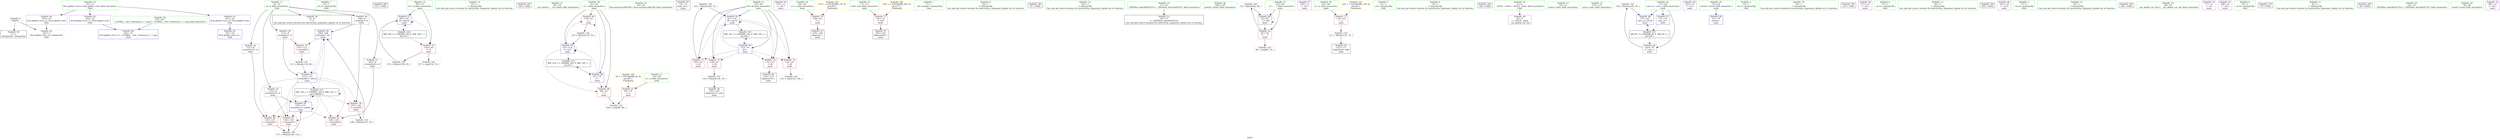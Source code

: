 digraph "SVFG" {
	label="SVFG";

	Node0x55f6f6e7b0a0 [shape=record,color=grey,label="{NodeID: 0\nNullPtr}"];
	Node0x55f6f6e7b0a0 -> Node0x55f6f6e91140[style=solid];
	Node0x55f6f6e7b0a0 -> Node0x55f6f6e94840[style=solid];
	Node0x55f6f6e94c80 [shape=record,color=blue,label="{NodeID: 90\n106\<--108\narrayidx\<--inc\nmain\n}"];
	Node0x55f6f6e94c80 -> Node0x55f6f6e94300[style=dashed];
	Node0x55f6f6e94c80 -> Node0x55f6f6e94d50[style=dashed];
	Node0x55f6f6e7b400 [shape=record,color=green,label="{NodeID: 7\n21\<--1\n.str.5\<--dummyObj\nGlob }"];
	Node0x55f6f6ea7fb0 [shape=record,color=black,label="{NodeID: 180\n103 = PHI()\n}"];
	Node0x55f6f6e919f0 [shape=record,color=blue,label="{NodeID: 97\n69\<--155\nQ\<--dec24\nmain\n}"];
	Node0x55f6f6e919f0 -> Node0x55f6f6e94090[style=dashed];
	Node0x55f6f6e919f0 -> Node0x55f6f6e919f0[style=dashed];
	Node0x55f6f6e919f0 -> Node0x55f6f6e9f690[style=dashed];
	Node0x55f6f6e8fcc0 [shape=record,color=green,label="{NodeID: 14\n93\<--1\n\<--dummyObj\nCan only get source location for instruction, argument, global var or function.}"];
	Node0x55f6f6ea8d80 [shape=record,color=black,label="{NodeID: 187\n169 = PHI()\n}"];
	Node0x55f6f6e901b0 [shape=record,color=green,label="{NodeID: 21\n38\<--39\n__cxa_atexit\<--__cxa_atexit_field_insensitive\n}"];
	Node0x55f6f6e90760 [shape=record,color=green,label="{NodeID: 28\n61\<--62\ni\<--i_field_insensitive\nmain\n}"];
	Node0x55f6f6e90760 -> Node0x55f6f6e93a10[style=solid];
	Node0x55f6f6e90760 -> Node0x55f6f6e93ae0[style=solid];
	Node0x55f6f6e90760 -> Node0x55f6f6e94bb0[style=solid];
	Node0x55f6f6e90760 -> Node0x55f6f6e94e20[style=solid];
	Node0x55f6f6e90d40 [shape=record,color=green,label="{NodeID: 35\n94\<--95\nllvm.memset.p0i8.i64\<--llvm.memset.p0i8.i64_field_insensitive\n}"];
	Node0x55f6f6e91440 [shape=record,color=black,label="{NodeID: 42\n52\<--74\nmain_ret\<--\nmain\n}"];
	Node0x55f6f6e97480 [shape=record,color=grey,label="{NodeID: 132\n119 = Binary(118, 76, )\n}"];
	Node0x55f6f6e97480 -> Node0x55f6f6e94e20[style=solid];
	Node0x55f6f6e92a10 [shape=record,color=purple,label="{NodeID: 49\n106\<--8\narrayidx\<--d\nmain\n}"];
	Node0x55f6f6e92a10 -> Node0x55f6f6e94230[style=solid];
	Node0x55f6f6e92a10 -> Node0x55f6f6e94c80[style=solid];
	Node0x55f6f6e925c0 [shape=record,color=grey,label="{NodeID: 139\n141 = Binary(140, 76, )\n}"];
	Node0x55f6f6e925c0 -> Node0x55f6f6e95090[style=solid];
	Node0x55f6f6e92fc0 [shape=record,color=purple,label="{NodeID: 56\n151\<--13\n\<--.str.1\nmain\n}"];
	Node0x55f6f6e935a0 [shape=record,color=purple,label="{NodeID: 63\n192\<--23\nllvm.global_ctors_1\<--llvm.global_ctors\nGlob }"];
	Node0x55f6f6e935a0 -> Node0x55f6f6e94740[style=solid];
	Node0x55f6f6e9f190 [shape=record,color=black,label="{NodeID: 153\nMR_16V_2 = PHI(MR_16V_4, MR_16V_1, )\npts\{68 \}\n}"];
	Node0x55f6f6e9f190 -> Node0x55f6f6e94ef0[style=dashed];
	Node0x55f6f6e93bb0 [shape=record,color=red,label="{NodeID: 70\n104\<--63\n\<--x\nmain\n}"];
	Node0x55f6f6e93bb0 -> Node0x55f6f6e91510[style=solid];
	Node0x55f6f6ea1270 [shape=record,color=yellow,style=double,label="{NodeID: 160\n8V_1 = ENCHI(MR_8V_0)\npts\{60 \}\nFun[main]}"];
	Node0x55f6f6ea1270 -> Node0x55f6f6e93940[style=dashed];
	Node0x55f6f6e94160 [shape=record,color=red,label="{NodeID: 77\n161\<--71\n\<--x26\nmain\n}"];
	Node0x55f6f6e94160 -> Node0x55f6f6e91850[style=solid];
	Node0x55f6f6e94740 [shape=record,color=blue,label="{NodeID: 84\n192\<--25\nllvm.global_ctors_1\<--_GLOBAL__sub_I_dreamoon_1_1.cpp\nGlob }"];
	Node0x55f6f6e7a1b0 [shape=record,color=green,label="{NodeID: 1\n7\<--1\n__dso_handle\<--dummyObj\nGlob }"];
	Node0x55f6f6e94d50 [shape=record,color=blue,label="{NodeID: 91\n113\<--115\narrayidx5\<--dec6\nmain\n}"];
	Node0x55f6f6e94d50 -> Node0x55f6f6e94230[style=dashed];
	Node0x55f6f6e94d50 -> Node0x55f6f6e943d0[style=dashed];
	Node0x55f6f6e94d50 -> Node0x55f6f6e944a0[style=dashed];
	Node0x55f6f6e94d50 -> Node0x55f6f6e94570[style=dashed];
	Node0x55f6f6e94d50 -> Node0x55f6f6e94c80[style=dashed];
	Node0x55f6f6e94d50 -> Node0x55f6f6e94fc0[style=dashed];
	Node0x55f6f6e94d50 -> Node0x55f6f6e9fb90[style=dashed];
	Node0x55f6f6e8f390 [shape=record,color=green,label="{NodeID: 8\n24\<--1\n\<--dummyObj\nCan only get source location for instruction, argument, global var or function.}"];
	Node0x55f6f6ea8780 [shape=record,color=black,label="{NodeID: 181\n35 = PHI()\n}"];
	Node0x55f6f6e8fd50 [shape=record,color=green,label="{NodeID: 15\n126\<--1\n\<--dummyObj\nCan only get source location for instruction, argument, global var or function.}"];
	Node0x55f6f6e90280 [shape=record,color=green,label="{NodeID: 22\n37\<--43\n_ZNSt8ios_base4InitD1Ev\<--_ZNSt8ios_base4InitD1Ev_field_insensitive\n}"];
	Node0x55f6f6e90280 -> Node0x55f6f6e91340[style=solid];
	Node0x55f6f6e90830 [shape=record,color=green,label="{NodeID: 29\n63\<--64\nx\<--x_field_insensitive\nmain\n}"];
	Node0x55f6f6e90830 -> Node0x55f6f6e93bb0[style=solid];
	Node0x55f6f6e90e40 [shape=record,color=green,label="{NodeID: 36\n149\<--150\nprintf\<--printf_field_insensitive\n}"];
	Node0x55f6f6e91510 [shape=record,color=black,label="{NodeID: 43\n105\<--104\nidxprom\<--\nmain\n}"];
	Node0x55f6f6e97600 [shape=record,color=grey,label="{NodeID: 133\n108 = Binary(107, 76, )\n}"];
	Node0x55f6f6e97600 -> Node0x55f6f6e94c80[style=solid];
	Node0x55f6f6e92ae0 [shape=record,color=purple,label="{NodeID: 50\n113\<--8\narrayidx5\<--d\nmain\n}"];
	Node0x55f6f6e92ae0 -> Node0x55f6f6e94300[style=solid];
	Node0x55f6f6e92ae0 -> Node0x55f6f6e94d50[style=solid];
	Node0x55f6f6e92740 [shape=record,color=grey,label="{NodeID: 140\n83 = Binary(82, 84, )\n}"];
	Node0x55f6f6e92740 -> Node0x55f6f6e94ae0[style=solid];
	Node0x55f6f6e93090 [shape=record,color=purple,label="{NodeID: 57\n159\<--13\n\<--.str.1\nmain\n}"];
	Node0x55f6f6e936a0 [shape=record,color=purple,label="{NodeID: 64\n193\<--23\nllvm.global_ctors_2\<--llvm.global_ctors\nGlob }"];
	Node0x55f6f6e936a0 -> Node0x55f6f6e94840[style=solid];
	Node0x55f6f6e9f690 [shape=record,color=black,label="{NodeID: 154\nMR_18V_2 = PHI(MR_18V_4, MR_18V_1, )\npts\{70 \}\n}"];
	Node0x55f6f6e9f690 -> Node0x55f6f6e94090[style=dashed];
	Node0x55f6f6e9f690 -> Node0x55f6f6e919f0[style=dashed];
	Node0x55f6f6e93c80 [shape=record,color=red,label="{NodeID: 71\n110\<--65\n\<--y\nmain\n}"];
	Node0x55f6f6e93c80 -> Node0x55f6f6e97780[style=solid];
	Node0x55f6f6e94230 [shape=record,color=red,label="{NodeID: 78\n107\<--106\n\<--arrayidx\nmain\n}"];
	Node0x55f6f6e94230 -> Node0x55f6f6e97600[style=solid];
	Node0x55f6f6e94840 [shape=record,color=blue, style = dotted,label="{NodeID: 85\n193\<--3\nllvm.global_ctors_2\<--dummyVal\nGlob }"];
	Node0x55f6f6e7b930 [shape=record,color=green,label="{NodeID: 2\n11\<--1\n.str\<--dummyObj\nGlob }"];
	Node0x55f6f6e94e20 [shape=record,color=blue,label="{NodeID: 92\n61\<--119\ni\<--inc7\nmain\n}"];
	Node0x55f6f6e94e20 -> Node0x55f6f6e93a10[style=dashed];
	Node0x55f6f6e94e20 -> Node0x55f6f6e93ae0[style=dashed];
	Node0x55f6f6e94e20 -> Node0x55f6f6e94e20[style=dashed];
	Node0x55f6f6e94e20 -> Node0x55f6f6e9ec90[style=dashed];
	Node0x55f6f6e8f420 [shape=record,color=green,label="{NodeID: 9\n74\<--1\n\<--dummyObj\nCan only get source location for instruction, argument, global var or function.}"];
	Node0x55f6f6ea8880 [shape=record,color=black,label="{NodeID: 182\n148 = PHI()\n}"];
	Node0x55f6f6e8fde0 [shape=record,color=green,label="{NodeID: 16\n4\<--6\n_ZStL8__ioinit\<--_ZStL8__ioinit_field_insensitive\nGlob }"];
	Node0x55f6f6e8fde0 -> Node0x55f6f6e92940[style=solid];
	Node0x55f6f6e90350 [shape=record,color=green,label="{NodeID: 23\n50\<--51\nmain\<--main_field_insensitive\n}"];
	Node0x55f6f6e90900 [shape=record,color=green,label="{NodeID: 30\n65\<--66\ny\<--y_field_insensitive\nmain\n}"];
	Node0x55f6f6e90900 -> Node0x55f6f6e93c80[style=solid];
	Node0x55f6f6e90f40 [shape=record,color=green,label="{NodeID: 37\n170\<--171\nputs\<--puts_field_insensitive\n}"];
	Node0x55f6f6e915e0 [shape=record,color=black,label="{NodeID: 44\n112\<--111\nidxprom4\<--add\nmain\n}"];
	Node0x55f6f6e97780 [shape=record,color=grey,label="{NodeID: 134\n111 = Binary(110, 76, )\n}"];
	Node0x55f6f6e97780 -> Node0x55f6f6e915e0[style=solid];
	Node0x55f6f6e92bb0 [shape=record,color=purple,label="{NodeID: 51\n131\<--8\narrayidx13\<--d\nmain\n}"];
	Node0x55f6f6e92bb0 -> Node0x55f6f6e943d0[style=solid];
	Node0x55f6f6e98a50 [shape=record,color=grey,label="{NodeID: 141\n145 = Binary(144, 76, )\n}"];
	Node0x55f6f6e98a50 -> Node0x55f6f6e91920[style=solid];
	Node0x55f6f6e93160 [shape=record,color=purple,label="{NodeID: 58\n102\<--15\n\<--.str.2\nmain\n}"];
	Node0x55f6f6e937a0 [shape=record,color=red,label="{NodeID: 65\n82\<--55\n\<--___T\nmain\n}"];
	Node0x55f6f6e937a0 -> Node0x55f6f6e92740[style=solid];
	Node0x55f6f6e937a0 -> Node0x55f6f6e98fd0[style=solid];
	Node0x55f6f6e9fb90 [shape=record,color=black,label="{NodeID: 155\nMR_22V_2 = PHI(MR_22V_6, MR_22V_1, )\npts\{100000 \}\n}"];
	Node0x55f6f6e9fb90 -> Node0x55f6f6e94230[style=dashed];
	Node0x55f6f6e9fb90 -> Node0x55f6f6e943d0[style=dashed];
	Node0x55f6f6e9fb90 -> Node0x55f6f6e944a0[style=dashed];
	Node0x55f6f6e9fb90 -> Node0x55f6f6e94570[style=dashed];
	Node0x55f6f6e9fb90 -> Node0x55f6f6e94c80[style=dashed];
	Node0x55f6f6e9fb90 -> Node0x55f6f6e94fc0[style=dashed];
	Node0x55f6f6e9fb90 -> Node0x55f6f6e9fb90[style=dashed];
	Node0x55f6f6e93d50 [shape=record,color=red,label="{NodeID: 72\n124\<--67\n\<--i8\nmain\n}"];
	Node0x55f6f6e93d50 -> Node0x55f6f6e98e50[style=solid];
	Node0x55f6f6ea1430 [shape=record,color=yellow,style=double,label="{NodeID: 162\n12V_1 = ENCHI(MR_12V_0)\npts\{64 \}\nFun[main]}"];
	Node0x55f6f6ea1430 -> Node0x55f6f6e93bb0[style=dashed];
	Node0x55f6f6e94300 [shape=record,color=red,label="{NodeID: 79\n114\<--113\n\<--arrayidx5\nmain\n}"];
	Node0x55f6f6e94300 -> Node0x55f6f6e97900[style=solid];
	Node0x55f6f6e94940 [shape=record,color=blue,label="{NodeID: 86\n53\<--74\nretval\<--\nmain\n}"];
	Node0x55f6f6e7b4f0 [shape=record,color=green,label="{NodeID: 3\n13\<--1\n.str.1\<--dummyObj\nGlob }"];
	Node0x55f6f6e94ef0 [shape=record,color=blue,label="{NodeID: 93\n67\<--76\ni8\<--\nmain\n}"];
	Node0x55f6f6e94ef0 -> Node0x55f6f6e93d50[style=dashed];
	Node0x55f6f6e94ef0 -> Node0x55f6f6e93e20[style=dashed];
	Node0x55f6f6e94ef0 -> Node0x55f6f6e93ef0[style=dashed];
	Node0x55f6f6e94ef0 -> Node0x55f6f6e93fc0[style=dashed];
	Node0x55f6f6e94ef0 -> Node0x55f6f6e95090[style=dashed];
	Node0x55f6f6e94ef0 -> Node0x55f6f6e9f190[style=dashed];
	Node0x55f6f6e7bab0 [shape=record,color=green,label="{NodeID: 10\n76\<--1\n\<--dummyObj\nCan only get source location for instruction, argument, global var or function.}"];
	Node0x55f6f6ea8980 [shape=record,color=black,label="{NodeID: 183\n152 = PHI()\n}"];
	Node0x55f6f6e8fe70 [shape=record,color=green,label="{NodeID: 17\n8\<--10\nd\<--d_field_insensitive\nGlob }"];
	Node0x55f6f6e8fe70 -> Node0x55f6f6e91240[style=solid];
	Node0x55f6f6e8fe70 -> Node0x55f6f6e92a10[style=solid];
	Node0x55f6f6e8fe70 -> Node0x55f6f6e92ae0[style=solid];
	Node0x55f6f6e8fe70 -> Node0x55f6f6e92bb0[style=solid];
	Node0x55f6f6e8fe70 -> Node0x55f6f6e92c80[style=solid];
	Node0x55f6f6e8fe70 -> Node0x55f6f6e92d50[style=solid];
	Node0x55f6f6e90420 [shape=record,color=green,label="{NodeID: 24\n53\<--54\nretval\<--retval_field_insensitive\nmain\n}"];
	Node0x55f6f6e90420 -> Node0x55f6f6e94940[style=solid];
	Node0x55f6f6e909d0 [shape=record,color=green,label="{NodeID: 31\n67\<--68\ni8\<--i8_field_insensitive\nmain\n}"];
	Node0x55f6f6e909d0 -> Node0x55f6f6e93d50[style=solid];
	Node0x55f6f6e909d0 -> Node0x55f6f6e93e20[style=solid];
	Node0x55f6f6e909d0 -> Node0x55f6f6e93ef0[style=solid];
	Node0x55f6f6e909d0 -> Node0x55f6f6e93fc0[style=solid];
	Node0x55f6f6e909d0 -> Node0x55f6f6e94ef0[style=solid];
	Node0x55f6f6e909d0 -> Node0x55f6f6e95090[style=solid];
	Node0x55f6f6e91040 [shape=record,color=green,label="{NodeID: 38\n25\<--187\n_GLOBAL__sub_I_dreamoon_1_1.cpp\<--_GLOBAL__sub_I_dreamoon_1_1.cpp_field_insensitive\n}"];
	Node0x55f6f6e91040 -> Node0x55f6f6e94740[style=solid];
	Node0x55f6f6e916b0 [shape=record,color=black,label="{NodeID: 45\n130\<--129\nidxprom12\<--sub\nmain\n}"];
	Node0x55f6f6e97900 [shape=record,color=grey,label="{NodeID: 135\n115 = Binary(114, 84, )\n}"];
	Node0x55f6f6e97900 -> Node0x55f6f6e94d50[style=solid];
	Node0x55f6f6e92c80 [shape=record,color=purple,label="{NodeID: 52\n135\<--8\narrayidx15\<--d\nmain\n}"];
	Node0x55f6f6e92c80 -> Node0x55f6f6e944a0[style=solid];
	Node0x55f6f6e92c80 -> Node0x55f6f6e94fc0[style=solid];
	Node0x55f6f6e98b50 [shape=record,color=grey,label="{NodeID: 142\n100 = cmp(98, 99, )\n}"];
	Node0x55f6f6e93230 [shape=record,color=purple,label="{NodeID: 59\n147\<--17\n\<--.str.3\nmain\n}"];
	Node0x55f6f6e93870 [shape=record,color=red,label="{NodeID: 66\n144\<--57\n\<--case_n\nmain\n}"];
	Node0x55f6f6e93870 -> Node0x55f6f6e98a50[style=solid];
	Node0x55f6f6e93e20 [shape=record,color=red,label="{NodeID: 73\n128\<--67\n\<--i8\nmain\n}"];
	Node0x55f6f6e93e20 -> Node0x55f6f6e922c0[style=solid];
	Node0x55f6f6ea1510 [shape=record,color=yellow,style=double,label="{NodeID: 163\n14V_1 = ENCHI(MR_14V_0)\npts\{66 \}\nFun[main]}"];
	Node0x55f6f6ea1510 -> Node0x55f6f6e93c80[style=dashed];
	Node0x55f6f6e943d0 [shape=record,color=red,label="{NodeID: 80\n132\<--131\n\<--arrayidx13\nmain\n}"];
	Node0x55f6f6e943d0 -> Node0x55f6f6e92440[style=solid];
	Node0x55f6f6e94a10 [shape=record,color=blue,label="{NodeID: 87\n57\<--76\ncase_n\<--\nmain\n}"];
	Node0x55f6f6e94a10 -> Node0x55f6f6e9e790[style=dashed];
	Node0x55f6f6e7b6c0 [shape=record,color=green,label="{NodeID: 4\n15\<--1\n.str.2\<--dummyObj\nGlob }"];
	Node0x55f6f6e94fc0 [shape=record,color=blue,label="{NodeID: 94\n135\<--137\narrayidx15\<--add16\nmain\n}"];
	Node0x55f6f6e94fc0 -> Node0x55f6f6e943d0[style=dashed];
	Node0x55f6f6e94fc0 -> Node0x55f6f6e944a0[style=dashed];
	Node0x55f6f6e94fc0 -> Node0x55f6f6e94570[style=dashed];
	Node0x55f6f6e94fc0 -> Node0x55f6f6e94fc0[style=dashed];
	Node0x55f6f6e94fc0 -> Node0x55f6f6e9fb90[style=dashed];
	Node0x55f6f6e7bb40 [shape=record,color=green,label="{NodeID: 11\n84\<--1\n\<--dummyObj\nCan only get source location for instruction, argument, global var or function.}"];
	Node0x55f6f6ea8a80 [shape=record,color=black,label="{NodeID: 184\n160 = PHI()\n}"];
	Node0x55f6f6e8ff40 [shape=record,color=green,label="{NodeID: 18\n23\<--27\nllvm.global_ctors\<--llvm.global_ctors_field_insensitive\nGlob }"];
	Node0x55f6f6e8ff40 -> Node0x55f6f6e934a0[style=solid];
	Node0x55f6f6e8ff40 -> Node0x55f6f6e935a0[style=solid];
	Node0x55f6f6e8ff40 -> Node0x55f6f6e936a0[style=solid];
	Node0x55f6f6e904f0 [shape=record,color=green,label="{NodeID: 25\n55\<--56\n___T\<--___T_field_insensitive\nmain\n}"];
	Node0x55f6f6e904f0 -> Node0x55f6f6e937a0[style=solid];
	Node0x55f6f6e904f0 -> Node0x55f6f6e94ae0[style=solid];
	Node0x55f6f6e90aa0 [shape=record,color=green,label="{NodeID: 32\n69\<--70\nQ\<--Q_field_insensitive\nmain\n}"];
	Node0x55f6f6e90aa0 -> Node0x55f6f6e94090[style=solid];
	Node0x55f6f6e90aa0 -> Node0x55f6f6e919f0[style=solid];
	Node0x55f6f6e91140 [shape=record,color=black,label="{NodeID: 39\n2\<--3\ndummyVal\<--dummyVal\n}"];
	Node0x55f6f6e91780 [shape=record,color=black,label="{NodeID: 46\n134\<--133\nidxprom14\<--\nmain\n}"];
	Node0x55f6f6e92140 [shape=record,color=grey,label="{NodeID: 136\n155 = Binary(154, 84, )\n}"];
	Node0x55f6f6e92140 -> Node0x55f6f6e919f0[style=solid];
	Node0x55f6f6e92d50 [shape=record,color=purple,label="{NodeID: 53\n163\<--8\narrayidx29\<--d\nmain\n}"];
	Node0x55f6f6e92d50 -> Node0x55f6f6e94570[style=solid];
	Node0x55f6f6e98cd0 [shape=record,color=grey,label="{NodeID: 143\n157 = cmp(154, 74, )\n}"];
	Node0x55f6f6e93300 [shape=record,color=purple,label="{NodeID: 60\n165\<--19\n\<--.str.4\nmain\n}"];
	Node0x55f6f6e93940 [shape=record,color=red,label="{NodeID: 67\n99\<--59\n\<--n\nmain\n}"];
	Node0x55f6f6e93940 -> Node0x55f6f6e98b50[style=solid];
	Node0x55f6f6e93ef0 [shape=record,color=red,label="{NodeID: 74\n133\<--67\n\<--i8\nmain\n}"];
	Node0x55f6f6e93ef0 -> Node0x55f6f6e91780[style=solid];
	Node0x55f6f6e944a0 [shape=record,color=red,label="{NodeID: 81\n136\<--135\n\<--arrayidx15\nmain\n}"];
	Node0x55f6f6e944a0 -> Node0x55f6f6e92440[style=solid];
	Node0x55f6f6e94ae0 [shape=record,color=blue,label="{NodeID: 88\n55\<--83\n___T\<--dec\nmain\n}"];
	Node0x55f6f6e94ae0 -> Node0x55f6f6e937a0[style=dashed];
	Node0x55f6f6e94ae0 -> Node0x55f6f6e94ae0[style=dashed];
	Node0x55f6f6e7b1b0 [shape=record,color=green,label="{NodeID: 5\n17\<--1\n.str.3\<--dummyObj\nGlob }"];
	Node0x55f6f6e95090 [shape=record,color=blue,label="{NodeID: 95\n67\<--141\ni8\<--inc18\nmain\n}"];
	Node0x55f6f6e95090 -> Node0x55f6f6e93d50[style=dashed];
	Node0x55f6f6e95090 -> Node0x55f6f6e93e20[style=dashed];
	Node0x55f6f6e95090 -> Node0x55f6f6e93ef0[style=dashed];
	Node0x55f6f6e95090 -> Node0x55f6f6e93fc0[style=dashed];
	Node0x55f6f6e95090 -> Node0x55f6f6e95090[style=dashed];
	Node0x55f6f6e95090 -> Node0x55f6f6e9f190[style=dashed];
	Node0x55f6f6e7bc10 [shape=record,color=green,label="{NodeID: 12\n91\<--1\n\<--dummyObj\nCan only get source location for instruction, argument, global var or function.}"];
	Node0x55f6f6ea8b80 [shape=record,color=black,label="{NodeID: 185\n166 = PHI()\n}"];
	Node0x55f6f6e90010 [shape=record,color=green,label="{NodeID: 19\n28\<--29\n__cxx_global_var_init\<--__cxx_global_var_init_field_insensitive\n}"];
	Node0x55f6f6e905c0 [shape=record,color=green,label="{NodeID: 26\n57\<--58\ncase_n\<--case_n_field_insensitive\nmain\n}"];
	Node0x55f6f6e905c0 -> Node0x55f6f6e93870[style=solid];
	Node0x55f6f6e905c0 -> Node0x55f6f6e94a10[style=solid];
	Node0x55f6f6e905c0 -> Node0x55f6f6e91920[style=solid];
	Node0x55f6f6e90b70 [shape=record,color=green,label="{NodeID: 33\n71\<--72\nx26\<--x26_field_insensitive\nmain\n}"];
	Node0x55f6f6e90b70 -> Node0x55f6f6e94160[style=solid];
	Node0x55f6f6e91240 [shape=record,color=black,label="{NodeID: 40\n9\<--8\n\<--d\nCan only get source location for instruction, argument, global var or function.}"];
	Node0x55f6f6e91850 [shape=record,color=black,label="{NodeID: 47\n162\<--161\nidxprom28\<--\nmain\n}"];
	Node0x55f6f6e922c0 [shape=record,color=grey,label="{NodeID: 137\n129 = Binary(128, 76, )\n}"];
	Node0x55f6f6e922c0 -> Node0x55f6f6e916b0[style=solid];
	Node0x55f6f6e92e20 [shape=record,color=purple,label="{NodeID: 54\n77\<--11\n\<--.str\nmain\n}"];
	Node0x55f6f6e98e50 [shape=record,color=grey,label="{NodeID: 144\n125 = cmp(124, 126, )\n}"];
	Node0x55f6f6e933d0 [shape=record,color=purple,label="{NodeID: 61\n168\<--21\n\<--.str.5\nmain\n}"];
	Node0x55f6f6e9e790 [shape=record,color=black,label="{NodeID: 151\nMR_6V_3 = PHI(MR_6V_4, MR_6V_2, )\npts\{58 \}\n}"];
	Node0x55f6f6e9e790 -> Node0x55f6f6e93870[style=dashed];
	Node0x55f6f6e9e790 -> Node0x55f6f6e91920[style=dashed];
	Node0x55f6f6e93a10 [shape=record,color=red,label="{NodeID: 68\n98\<--61\n\<--i\nmain\n}"];
	Node0x55f6f6e93a10 -> Node0x55f6f6e98b50[style=solid];
	Node0x55f6f6e93fc0 [shape=record,color=red,label="{NodeID: 75\n140\<--67\n\<--i8\nmain\n}"];
	Node0x55f6f6e93fc0 -> Node0x55f6f6e925c0[style=solid];
	Node0x55f6f6e94570 [shape=record,color=red,label="{NodeID: 82\n164\<--163\n\<--arrayidx29\nmain\n}"];
	Node0x55f6f6e94bb0 [shape=record,color=blue,label="{NodeID: 89\n61\<--74\ni\<--\nmain\n}"];
	Node0x55f6f6e94bb0 -> Node0x55f6f6e93a10[style=dashed];
	Node0x55f6f6e94bb0 -> Node0x55f6f6e93ae0[style=dashed];
	Node0x55f6f6e94bb0 -> Node0x55f6f6e94e20[style=dashed];
	Node0x55f6f6e94bb0 -> Node0x55f6f6e9ec90[style=dashed];
	Node0x55f6f6e7b370 [shape=record,color=green,label="{NodeID: 6\n19\<--1\n.str.4\<--dummyObj\nGlob }"];
	Node0x55f6f6ea7eb0 [shape=record,color=black,label="{NodeID: 179\n78 = PHI()\n}"];
	Node0x55f6f6e91920 [shape=record,color=blue,label="{NodeID: 96\n57\<--145\ncase_n\<--inc20\nmain\n}"];
	Node0x55f6f6e91920 -> Node0x55f6f6e9e790[style=dashed];
	Node0x55f6f6e7bce0 [shape=record,color=green,label="{NodeID: 13\n92\<--1\n\<--dummyObj\nCan only get source location for instruction, argument, global var or function.}"];
	Node0x55f6f6ea8c80 [shape=record,color=black,label="{NodeID: 186\n89 = PHI()\n}"];
	Node0x55f6f6e900e0 [shape=record,color=green,label="{NodeID: 20\n32\<--33\n_ZNSt8ios_base4InitC1Ev\<--_ZNSt8ios_base4InitC1Ev_field_insensitive\n}"];
	Node0x55f6f6e90690 [shape=record,color=green,label="{NodeID: 27\n59\<--60\nn\<--n_field_insensitive\nmain\n}"];
	Node0x55f6f6e90690 -> Node0x55f6f6e93940[style=solid];
	Node0x55f6f6e90c40 [shape=record,color=green,label="{NodeID: 34\n79\<--80\nscanf\<--scanf_field_insensitive\n}"];
	Node0x55f6f6e91340 [shape=record,color=black,label="{NodeID: 41\n36\<--37\n\<--_ZNSt8ios_base4InitD1Ev\nCan only get source location for instruction, argument, global var or function.}"];
	Node0x55f6f6e92940 [shape=record,color=purple,label="{NodeID: 48\n34\<--4\n\<--_ZStL8__ioinit\n__cxx_global_var_init\n}"];
	Node0x55f6f6e92440 [shape=record,color=grey,label="{NodeID: 138\n137 = Binary(136, 132, )\n}"];
	Node0x55f6f6e92440 -> Node0x55f6f6e94fc0[style=solid];
	Node0x55f6f6e92ef0 [shape=record,color=purple,label="{NodeID: 55\n88\<--13\n\<--.str.1\nmain\n}"];
	Node0x55f6f6e98fd0 [shape=record,color=grey,label="{NodeID: 145\n86 = cmp(82, 74, )\n}"];
	Node0x55f6f6e934a0 [shape=record,color=purple,label="{NodeID: 62\n191\<--23\nllvm.global_ctors_0\<--llvm.global_ctors\nGlob }"];
	Node0x55f6f6e934a0 -> Node0x55f6f6e94640[style=solid];
	Node0x55f6f6e9ec90 [shape=record,color=black,label="{NodeID: 152\nMR_10V_2 = PHI(MR_10V_4, MR_10V_1, )\npts\{62 \}\n}"];
	Node0x55f6f6e9ec90 -> Node0x55f6f6e94bb0[style=dashed];
	Node0x55f6f6e93ae0 [shape=record,color=red,label="{NodeID: 69\n118\<--61\n\<--i\nmain\n}"];
	Node0x55f6f6e93ae0 -> Node0x55f6f6e97480[style=solid];
	Node0x55f6f6e94090 [shape=record,color=red,label="{NodeID: 76\n154\<--69\n\<--Q\nmain\n}"];
	Node0x55f6f6e94090 -> Node0x55f6f6e92140[style=solid];
	Node0x55f6f6e94090 -> Node0x55f6f6e98cd0[style=solid];
	Node0x55f6f6ea17b0 [shape=record,color=yellow,style=double,label="{NodeID: 166\n20V_1 = ENCHI(MR_20V_0)\npts\{72 \}\nFun[main]}"];
	Node0x55f6f6ea17b0 -> Node0x55f6f6e94160[style=dashed];
	Node0x55f6f6e94640 [shape=record,color=blue,label="{NodeID: 83\n191\<--24\nllvm.global_ctors_0\<--\nGlob }"];
}
